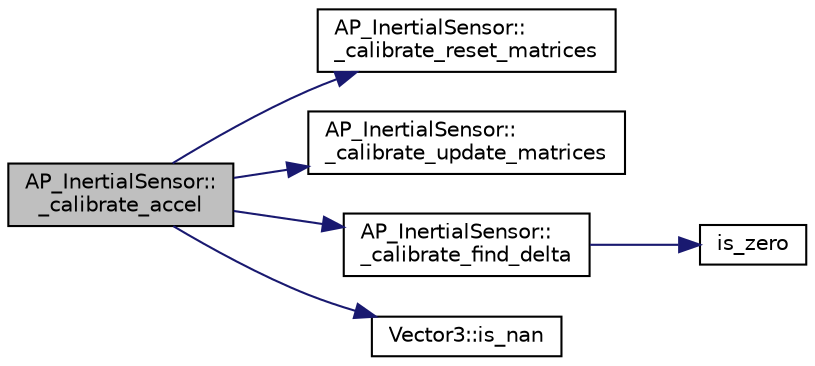 digraph "AP_InertialSensor::_calibrate_accel"
{
 // INTERACTIVE_SVG=YES
  edge [fontname="Helvetica",fontsize="10",labelfontname="Helvetica",labelfontsize="10"];
  node [fontname="Helvetica",fontsize="10",shape=record];
  rankdir="LR";
  Node1 [label="AP_InertialSensor::\l_calibrate_accel",height=0.2,width=0.4,color="black", fillcolor="grey75", style="filled" fontcolor="black"];
  Node1 -> Node2 [color="midnightblue",fontsize="10",style="solid",fontname="Helvetica"];
  Node2 [label="AP_InertialSensor::\l_calibrate_reset_matrices",height=0.2,width=0.4,color="black", fillcolor="white", style="filled",URL="$classAP__InertialSensor.html#a8680fe601d99ff65be4999ac5ab30dd7"];
  Node1 -> Node3 [color="midnightblue",fontsize="10",style="solid",fontname="Helvetica"];
  Node3 [label="AP_InertialSensor::\l_calibrate_update_matrices",height=0.2,width=0.4,color="black", fillcolor="white", style="filled",URL="$classAP__InertialSensor.html#a91c42c13582c2551d84761a9e6053c42"];
  Node1 -> Node4 [color="midnightblue",fontsize="10",style="solid",fontname="Helvetica"];
  Node4 [label="AP_InertialSensor::\l_calibrate_find_delta",height=0.2,width=0.4,color="black", fillcolor="white", style="filled",URL="$classAP__InertialSensor.html#a7aea14bf95688461bd9c7e2a92fb5273"];
  Node4 -> Node5 [color="midnightblue",fontsize="10",style="solid",fontname="Helvetica"];
  Node5 [label="is_zero",height=0.2,width=0.4,color="black", fillcolor="white", style="filled",URL="$AP__Math_8h.html#a108b79eeb35c5d58f324458ec9e1e9f2"];
  Node1 -> Node6 [color="midnightblue",fontsize="10",style="solid",fontname="Helvetica"];
  Node6 [label="Vector3::is_nan",height=0.2,width=0.4,color="black", fillcolor="white", style="filled",URL="$classVector3.html#a076ee3d40e645623b54650cca5ae6df7"];
}
